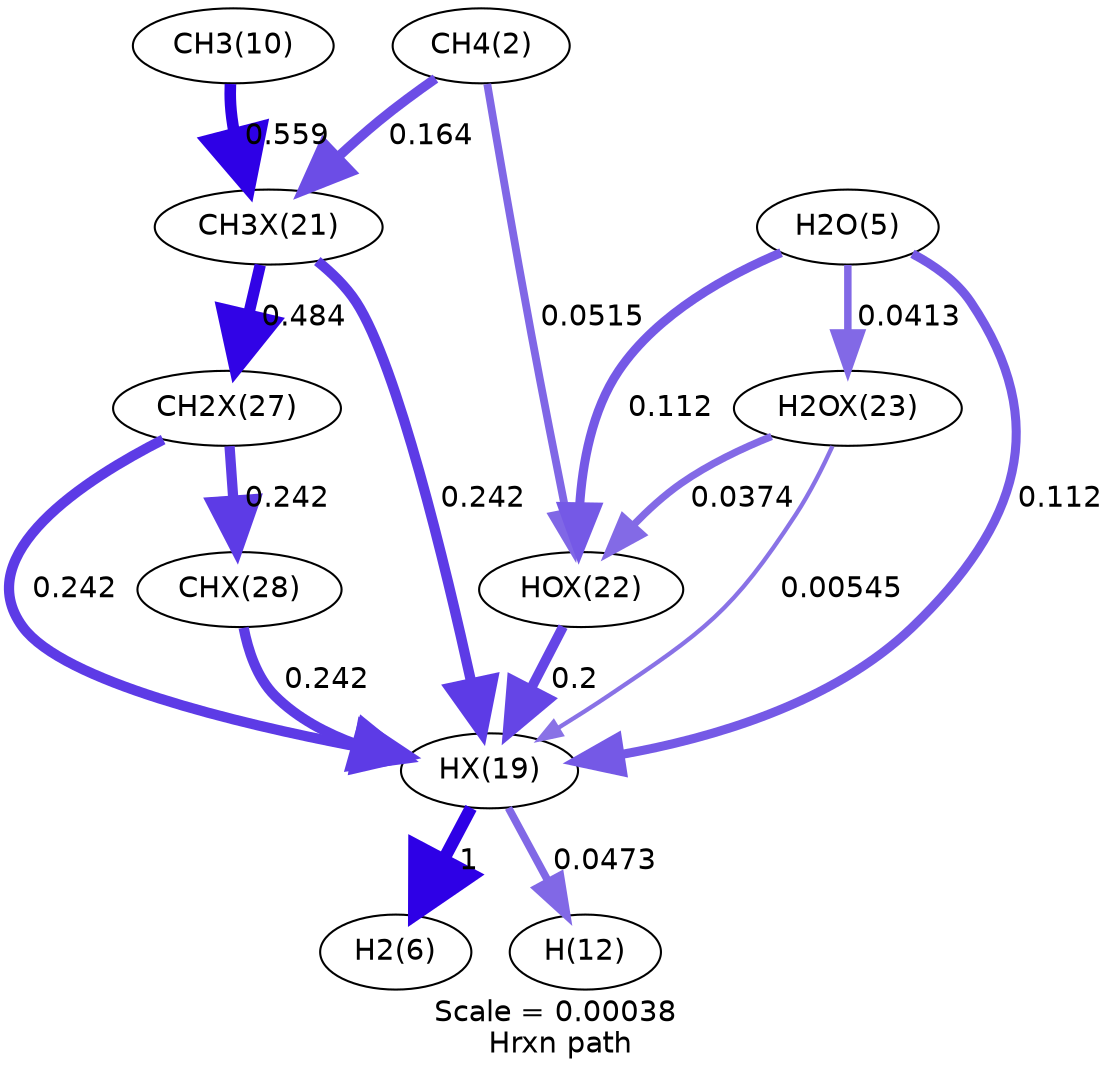 digraph reaction_paths {
center=1;
s3 -> s26[fontname="Helvetica", penwidth=3.76, arrowsize=1.88, color="0.7, 0.551, 0.9"
, label=" 0.0515"];
s3 -> s25[fontname="Helvetica", penwidth=4.64, arrowsize=2.32, color="0.7, 0.664, 0.9"
, label=" 0.164"];
s23 -> s7[fontname="Helvetica", penwidth=6, arrowsize=3, color="0.7, 1.5, 0.9"
, label=" 1"];
s23 -> s13[fontname="Helvetica", penwidth=3.7, arrowsize=1.85, color="0.7, 0.547, 0.9"
, label=" 0.0473"];
s26 -> s23[fontname="Helvetica", penwidth=4.78, arrowsize=2.39, color="0.7, 0.7, 0.9"
, label=" 0.2"];
s6 -> s23[fontname="Helvetica", penwidth=4.35, arrowsize=2.17, color="0.7, 0.612, 0.9"
, label=" 0.112"];
s25 -> s23[fontname="Helvetica", penwidth=4.93, arrowsize=2.46, color="0.7, 0.742, 0.9"
, label=" 0.242"];
s31 -> s23[fontname="Helvetica", penwidth=4.93, arrowsize=2.46, color="0.7, 0.742, 0.9"
, label=" 0.242"];
s32 -> s23[fontname="Helvetica", penwidth=4.93, arrowsize=2.46, color="0.7, 0.742, 0.9"
, label=" 0.242"];
s27 -> s23[fontname="Helvetica", penwidth=2.07, arrowsize=1.03, color="0.7, 0.505, 0.9"
, label=" 0.00545"];
s6 -> s26[fontname="Helvetica", penwidth=4.35, arrowsize=2.17, color="0.7, 0.612, 0.9"
, label=" 0.112"];
s27 -> s26[fontname="Helvetica", penwidth=3.52, arrowsize=1.76, color="0.7, 0.537, 0.9"
, label=" 0.0374"];
s6 -> s27[fontname="Helvetica", penwidth=3.59, arrowsize=1.8, color="0.7, 0.541, 0.9"
, label=" 0.0413"];
s11 -> s25[fontname="Helvetica", penwidth=5.56, arrowsize=2.78, color="0.7, 1.06, 0.9"
, label=" 0.559"];
s25 -> s31[fontname="Helvetica", penwidth=5.45, arrowsize=2.73, color="0.7, 0.984, 0.9"
, label=" 0.484"];
s31 -> s32[fontname="Helvetica", penwidth=4.93, arrowsize=2.46, color="0.7, 0.742, 0.9"
, label=" 0.242"];
s3 [ fontname="Helvetica", label="CH4(2)"];
s6 [ fontname="Helvetica", label="H2O(5)"];
s7 [ fontname="Helvetica", label="H2(6)"];
s11 [ fontname="Helvetica", label="CH3(10)"];
s13 [ fontname="Helvetica", label="H(12)"];
s23 [ fontname="Helvetica", label="HX(19)"];
s25 [ fontname="Helvetica", label="CH3X(21)"];
s26 [ fontname="Helvetica", label="HOX(22)"];
s27 [ fontname="Helvetica", label="H2OX(23)"];
s31 [ fontname="Helvetica", label="CH2X(27)"];
s32 [ fontname="Helvetica", label="CHX(28)"];
 label = "Scale = 0.00038\l Hrxn path";
 fontname = "Helvetica";
}
